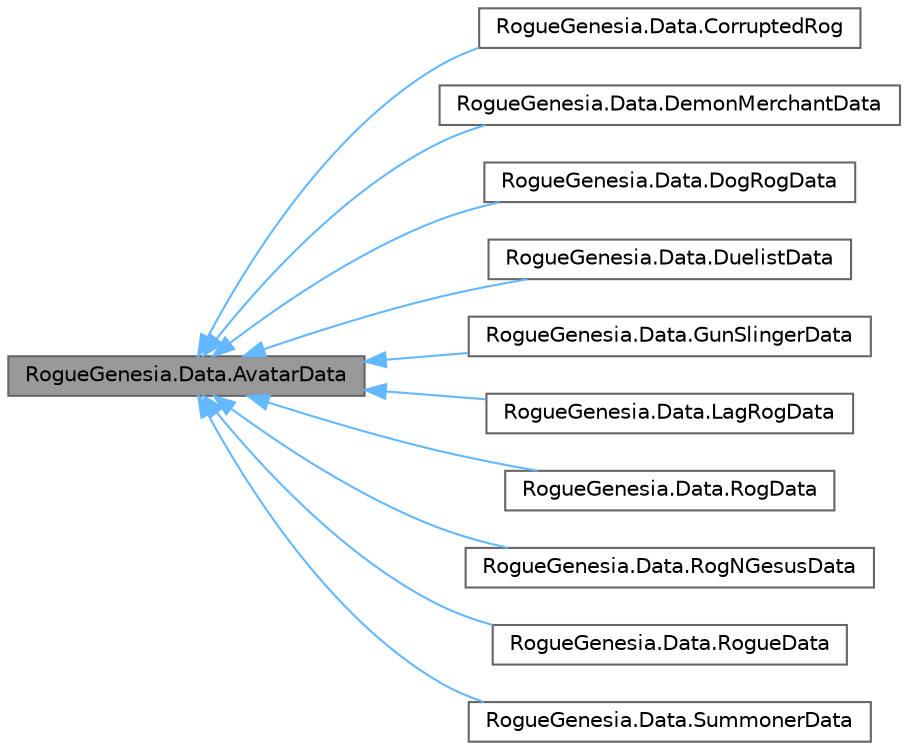 digraph "RogueGenesia.Data.AvatarData"
{
 // LATEX_PDF_SIZE
  bgcolor="transparent";
  edge [fontname=Helvetica,fontsize=10,labelfontname=Helvetica,labelfontsize=10];
  node [fontname=Helvetica,fontsize=10,shape=box,height=0.2,width=0.4];
  rankdir="LR";
  Node1 [label="RogueGenesia.Data.AvatarData",height=0.2,width=0.4,color="gray40", fillcolor="grey60", style="filled", fontcolor="black",tooltip=" "];
  Node1 -> Node2 [dir="back",color="steelblue1",style="solid"];
  Node2 [label="RogueGenesia.Data.CorruptedRog",height=0.2,width=0.4,color="gray40", fillcolor="white", style="filled",URL="$class_rogue_genesia_1_1_data_1_1_corrupted_rog.html",tooltip=" "];
  Node1 -> Node3 [dir="back",color="steelblue1",style="solid"];
  Node3 [label="RogueGenesia.Data.DemonMerchantData",height=0.2,width=0.4,color="gray40", fillcolor="white", style="filled",URL="$class_rogue_genesia_1_1_data_1_1_demon_merchant_data.html",tooltip=" "];
  Node1 -> Node4 [dir="back",color="steelblue1",style="solid"];
  Node4 [label="RogueGenesia.Data.DogRogData",height=0.2,width=0.4,color="gray40", fillcolor="white", style="filled",URL="$class_rogue_genesia_1_1_data_1_1_dog_rog_data.html",tooltip=" "];
  Node1 -> Node5 [dir="back",color="steelblue1",style="solid"];
  Node5 [label="RogueGenesia.Data.DuelistData",height=0.2,width=0.4,color="gray40", fillcolor="white", style="filled",URL="$class_rogue_genesia_1_1_data_1_1_duelist_data.html",tooltip=" "];
  Node1 -> Node6 [dir="back",color="steelblue1",style="solid"];
  Node6 [label="RogueGenesia.Data.GunSlingerData",height=0.2,width=0.4,color="gray40", fillcolor="white", style="filled",URL="$class_rogue_genesia_1_1_data_1_1_gun_slinger_data.html",tooltip=" "];
  Node1 -> Node7 [dir="back",color="steelblue1",style="solid"];
  Node7 [label="RogueGenesia.Data.LagRogData",height=0.2,width=0.4,color="gray40", fillcolor="white", style="filled",URL="$class_rogue_genesia_1_1_data_1_1_lag_rog_data.html",tooltip=" "];
  Node1 -> Node8 [dir="back",color="steelblue1",style="solid"];
  Node8 [label="RogueGenesia.Data.RogData",height=0.2,width=0.4,color="gray40", fillcolor="white", style="filled",URL="$class_rogue_genesia_1_1_data_1_1_rog_data.html",tooltip=" "];
  Node1 -> Node9 [dir="back",color="steelblue1",style="solid"];
  Node9 [label="RogueGenesia.Data.RogNGesusData",height=0.2,width=0.4,color="gray40", fillcolor="white", style="filled",URL="$class_rogue_genesia_1_1_data_1_1_rog_n_gesus_data.html",tooltip=" "];
  Node1 -> Node10 [dir="back",color="steelblue1",style="solid"];
  Node10 [label="RogueGenesia.Data.RogueData",height=0.2,width=0.4,color="gray40", fillcolor="white", style="filled",URL="$class_rogue_genesia_1_1_data_1_1_rogue_data.html",tooltip=" "];
  Node1 -> Node11 [dir="back",color="steelblue1",style="solid"];
  Node11 [label="RogueGenesia.Data.SummonerData",height=0.2,width=0.4,color="gray40", fillcolor="white", style="filled",URL="$class_rogue_genesia_1_1_data_1_1_summoner_data.html",tooltip=" "];
}
